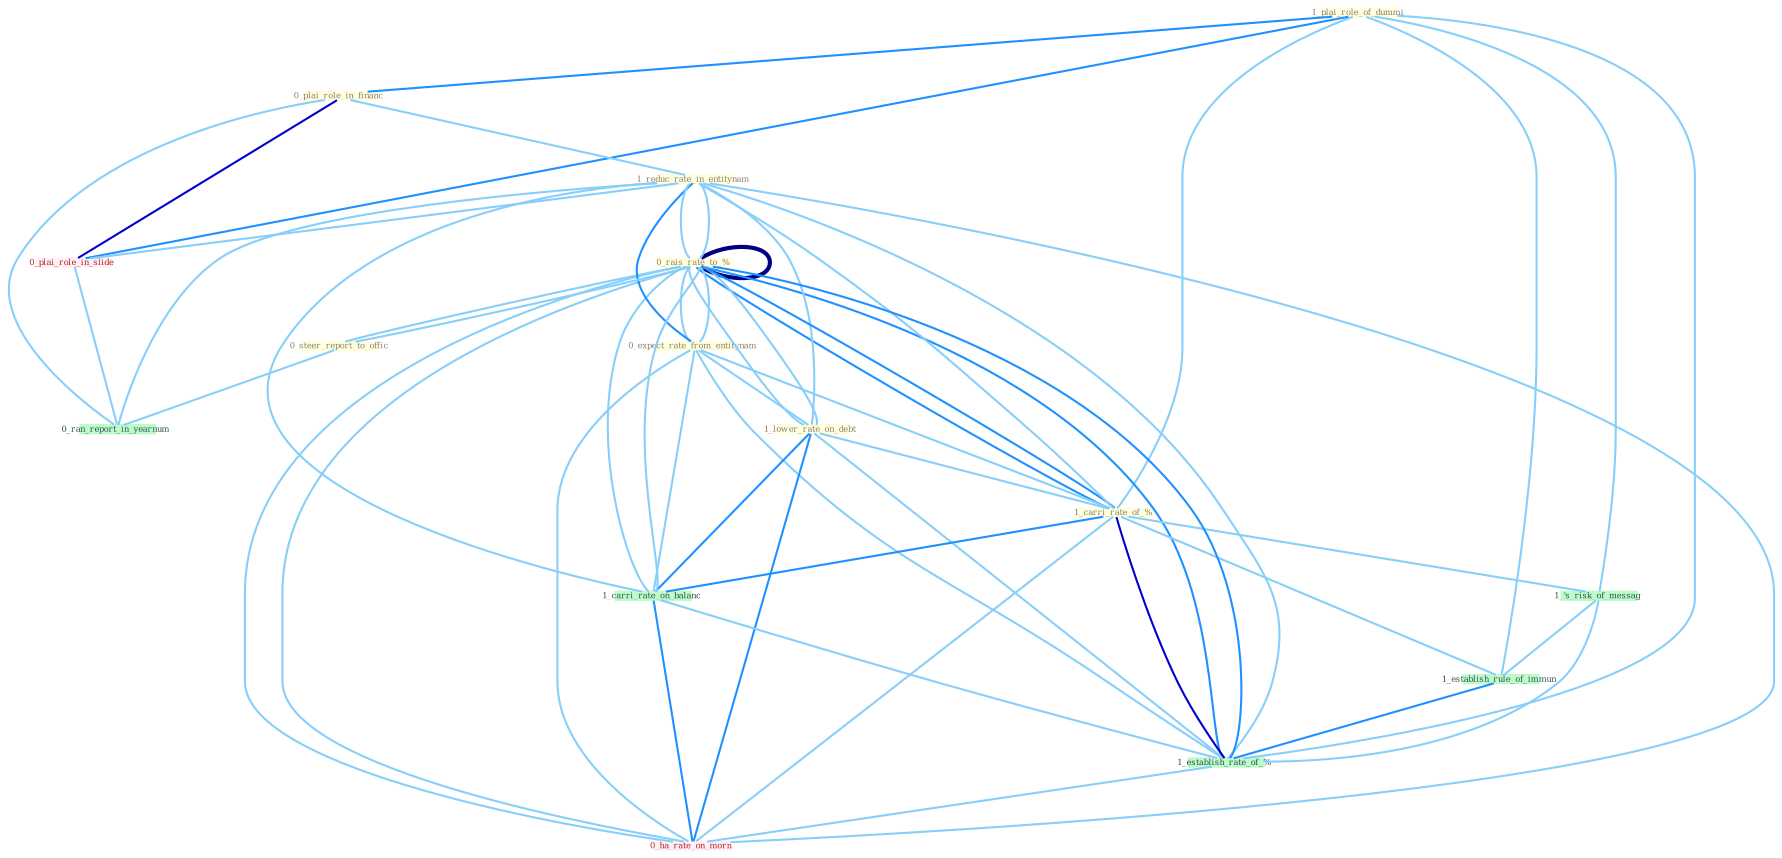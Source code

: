 Graph G{ 
    node
    [shape=polygon,style=filled,width=.5,height=.06,color="#BDFCC9",fixedsize=true,fontsize=4,
    fontcolor="#2f4f4f"];
    {node
    [color="#ffffe0", fontcolor="#8b7d6b"] "1_plai_role_of_dummi " "0_plai_role_in_financ " "0_rais_rate_to_% " "0_expect_rate_from_entitynam " "1_lower_rate_on_debt " "0_steer_report_to_offic " "1_carri_rate_of_% " "1_reduc_rate_in_entitynam "}
{node [color="#fff0f5", fontcolor="#b22222"] "0_plai_role_in_slide " "0_rais_rate_to_% " "0_ha_rate_on_morn "}
edge [color="#B0E2FF"];

	"1_plai_role_of_dummi " -- "0_plai_role_in_financ " [w="2", color="#1e90ff" , len=0.8];
	"1_plai_role_of_dummi " -- "1_carri_rate_of_% " [w="1", color="#87cefa" ];
	"1_plai_role_of_dummi " -- "0_plai_role_in_slide " [w="2", color="#1e90ff" , len=0.8];
	"1_plai_role_of_dummi " -- "1_'s_risk_of_messag " [w="1", color="#87cefa" ];
	"1_plai_role_of_dummi " -- "1_establish_rule_of_immun " [w="1", color="#87cefa" ];
	"1_plai_role_of_dummi " -- "1_establish_rate_of_% " [w="1", color="#87cefa" ];
	"0_plai_role_in_financ " -- "1_reduc_rate_in_entitynam " [w="1", color="#87cefa" ];
	"0_plai_role_in_financ " -- "0_plai_role_in_slide " [w="3", color="#0000cd" , len=0.6];
	"0_plai_role_in_financ " -- "0_ran_report_in_yearnum " [w="1", color="#87cefa" ];
	"0_rais_rate_to_% " -- "0_expect_rate_from_entitynam " [w="1", color="#87cefa" ];
	"0_rais_rate_to_% " -- "1_lower_rate_on_debt " [w="1", color="#87cefa" ];
	"0_rais_rate_to_% " -- "0_steer_report_to_offic " [w="1", color="#87cefa" ];
	"0_rais_rate_to_% " -- "1_carri_rate_of_% " [w="2", color="#1e90ff" , len=0.8];
	"0_rais_rate_to_% " -- "1_reduc_rate_in_entitynam " [w="1", color="#87cefa" ];
	"0_rais_rate_to_% " -- "1_carri_rate_on_balanc " [w="1", color="#87cefa" ];
	"0_rais_rate_to_% " -- "1_establish_rate_of_% " [w="2", color="#1e90ff" , len=0.8];
	"0_rais_rate_to_% " -- "0_rais_rate_to_% " [w="4", style=bold, color="#000080", len=0.4];
	"0_rais_rate_to_% " -- "0_ha_rate_on_morn " [w="1", color="#87cefa" ];
	"0_expect_rate_from_entitynam " -- "1_lower_rate_on_debt " [w="1", color="#87cefa" ];
	"0_expect_rate_from_entitynam " -- "1_carri_rate_of_% " [w="1", color="#87cefa" ];
	"0_expect_rate_from_entitynam " -- "1_reduc_rate_in_entitynam " [w="2", color="#1e90ff" , len=0.8];
	"0_expect_rate_from_entitynam " -- "1_carri_rate_on_balanc " [w="1", color="#87cefa" ];
	"0_expect_rate_from_entitynam " -- "1_establish_rate_of_% " [w="1", color="#87cefa" ];
	"0_expect_rate_from_entitynam " -- "0_rais_rate_to_% " [w="1", color="#87cefa" ];
	"0_expect_rate_from_entitynam " -- "0_ha_rate_on_morn " [w="1", color="#87cefa" ];
	"1_lower_rate_on_debt " -- "1_carri_rate_of_% " [w="1", color="#87cefa" ];
	"1_lower_rate_on_debt " -- "1_reduc_rate_in_entitynam " [w="1", color="#87cefa" ];
	"1_lower_rate_on_debt " -- "1_carri_rate_on_balanc " [w="2", color="#1e90ff" , len=0.8];
	"1_lower_rate_on_debt " -- "1_establish_rate_of_% " [w="1", color="#87cefa" ];
	"1_lower_rate_on_debt " -- "0_rais_rate_to_% " [w="1", color="#87cefa" ];
	"1_lower_rate_on_debt " -- "0_ha_rate_on_morn " [w="2", color="#1e90ff" , len=0.8];
	"0_steer_report_to_offic " -- "0_ran_report_in_yearnum " [w="1", color="#87cefa" ];
	"0_steer_report_to_offic " -- "0_rais_rate_to_% " [w="1", color="#87cefa" ];
	"1_carri_rate_of_% " -- "1_reduc_rate_in_entitynam " [w="1", color="#87cefa" ];
	"1_carri_rate_of_% " -- "1_carri_rate_on_balanc " [w="2", color="#1e90ff" , len=0.8];
	"1_carri_rate_of_% " -- "1_'s_risk_of_messag " [w="1", color="#87cefa" ];
	"1_carri_rate_of_% " -- "1_establish_rule_of_immun " [w="1", color="#87cefa" ];
	"1_carri_rate_of_% " -- "1_establish_rate_of_% " [w="3", color="#0000cd" , len=0.6];
	"1_carri_rate_of_% " -- "0_rais_rate_to_% " [w="2", color="#1e90ff" , len=0.8];
	"1_carri_rate_of_% " -- "0_ha_rate_on_morn " [w="1", color="#87cefa" ];
	"1_reduc_rate_in_entitynam " -- "0_plai_role_in_slide " [w="1", color="#87cefa" ];
	"1_reduc_rate_in_entitynam " -- "1_carri_rate_on_balanc " [w="1", color="#87cefa" ];
	"1_reduc_rate_in_entitynam " -- "0_ran_report_in_yearnum " [w="1", color="#87cefa" ];
	"1_reduc_rate_in_entitynam " -- "1_establish_rate_of_% " [w="1", color="#87cefa" ];
	"1_reduc_rate_in_entitynam " -- "0_rais_rate_to_% " [w="1", color="#87cefa" ];
	"1_reduc_rate_in_entitynam " -- "0_ha_rate_on_morn " [w="1", color="#87cefa" ];
	"0_plai_role_in_slide " -- "0_ran_report_in_yearnum " [w="1", color="#87cefa" ];
	"1_carri_rate_on_balanc " -- "1_establish_rate_of_% " [w="1", color="#87cefa" ];
	"1_carri_rate_on_balanc " -- "0_rais_rate_to_% " [w="1", color="#87cefa" ];
	"1_carri_rate_on_balanc " -- "0_ha_rate_on_morn " [w="2", color="#1e90ff" , len=0.8];
	"1_'s_risk_of_messag " -- "1_establish_rule_of_immun " [w="1", color="#87cefa" ];
	"1_'s_risk_of_messag " -- "1_establish_rate_of_% " [w="1", color="#87cefa" ];
	"1_establish_rule_of_immun " -- "1_establish_rate_of_% " [w="2", color="#1e90ff" , len=0.8];
	"1_establish_rate_of_% " -- "0_rais_rate_to_% " [w="2", color="#1e90ff" , len=0.8];
	"1_establish_rate_of_% " -- "0_ha_rate_on_morn " [w="1", color="#87cefa" ];
	"0_rais_rate_to_% " -- "0_ha_rate_on_morn " [w="1", color="#87cefa" ];
}